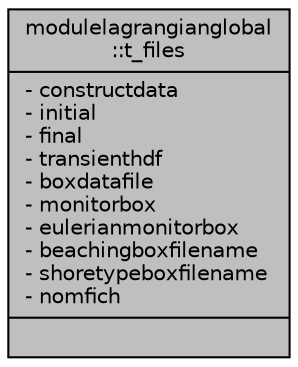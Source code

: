 digraph "modulelagrangianglobal::t_files"
{
 // LATEX_PDF_SIZE
  edge [fontname="Helvetica",fontsize="10",labelfontname="Helvetica",labelfontsize="10"];
  node [fontname="Helvetica",fontsize="10",shape=record];
  Node1 [label="{modulelagrangianglobal\l::t_files\n|- constructdata\l- initial\l- final\l- transienthdf\l- boxdatafile\l- monitorbox\l- eulerianmonitorbox\l- beachingboxfilename\l- shoretypeboxfilename\l- nomfich\l|}",height=0.2,width=0.4,color="black", fillcolor="grey75", style="filled", fontcolor="black",tooltip=" "];
}
